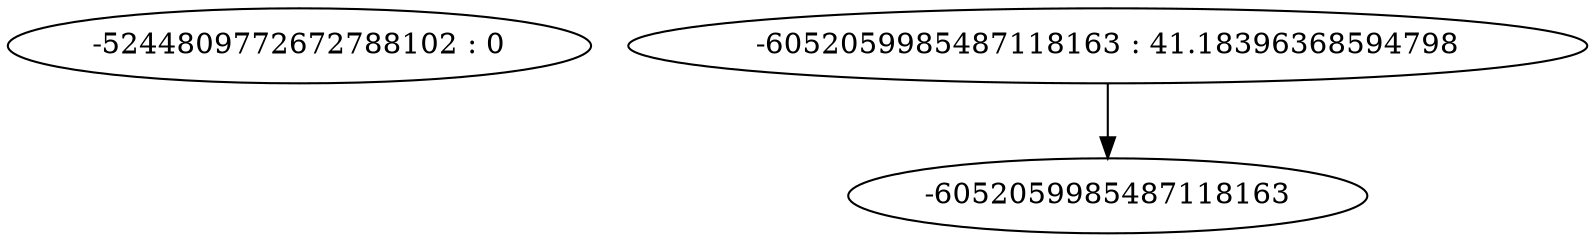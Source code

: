 digraph "plots/tree_1.dot" {
	0 [label="-5244809772672788102 : 0"]
	1 [label="-6052059985487118163 : 41.18396368594798"]
	1 -> -6052059985487118163
}
